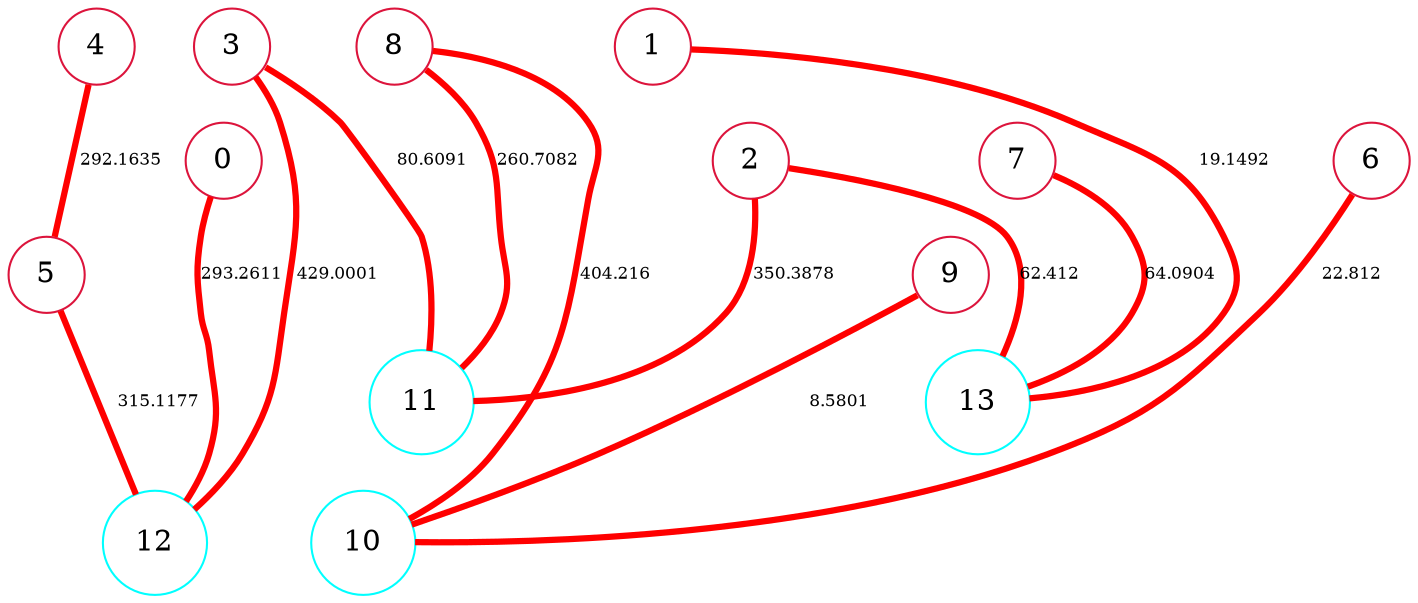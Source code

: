 graph "instance008.txt" {
	edge [fontsize=8]
	node [color=crimson shape=circle width=0.05]
	0 [label=0]
	node [color=crimson shape=circle width=0.05]
	1 [label=1]
	node [color=crimson shape=circle width=0.05]
	2 [label=2]
	node [color=crimson shape=circle width=0.05]
	3 [label=3]
	node [color=crimson shape=circle width=0.05]
	4 [label=4]
	node [color=crimson shape=circle width=0.05]
	5 [label=5]
	node [color=crimson shape=circle width=0.05]
	6 [label=6]
	node [color=crimson shape=circle width=0.05]
	7 [label=7]
	node [color=crimson shape=circle width=0.05]
	8 [label=8]
	node [color=crimson shape=circle width=0.05]
	9 [label=9]
	node [color=aqua shape=circle width=0.05]
	10 [label=10]
	node [color=aqua shape=circle width=0.05]
	11 [label=11]
	node [color=aqua shape=circle width=0.05]
	12 [label=12]
	node [color=aqua shape=circle width=0.05]
	13 [label=13]
	4 -- 5 [label=292.1635 color=red penwidth=3 weight=-291163]
	6 -- 10 [label=22.812 color=red penwidth=3 weight=-21812]
	8 -- 10 [label=404.216 color=red penwidth=3 weight=-403216]
	9 -- 10 [label=8.5801 color=red penwidth=3 weight=-7580]
	2 -- 11 [label=350.3878 color=red penwidth=3 weight=-349387]
	3 -- 11 [label=80.6091 color=red penwidth=3 weight=-79609]
	8 -- 11 [label=260.7082 color=red penwidth=3 weight=-259708]
	0 -- 12 [label=293.2611 color=red penwidth=3 weight=-292261]
	3 -- 12 [label=429.0001 color=red penwidth=3 weight=-428000]
	5 -- 12 [label=315.1177 color=red penwidth=3 weight=-314117]
	1 -- 13 [label=19.1492 color=red penwidth=3 weight=-18149]
	2 -- 13 [label=62.412 color=red penwidth=3 weight=-61412]
	7 -- 13 [label=64.0904 color=red penwidth=3 weight=-63090]
}

